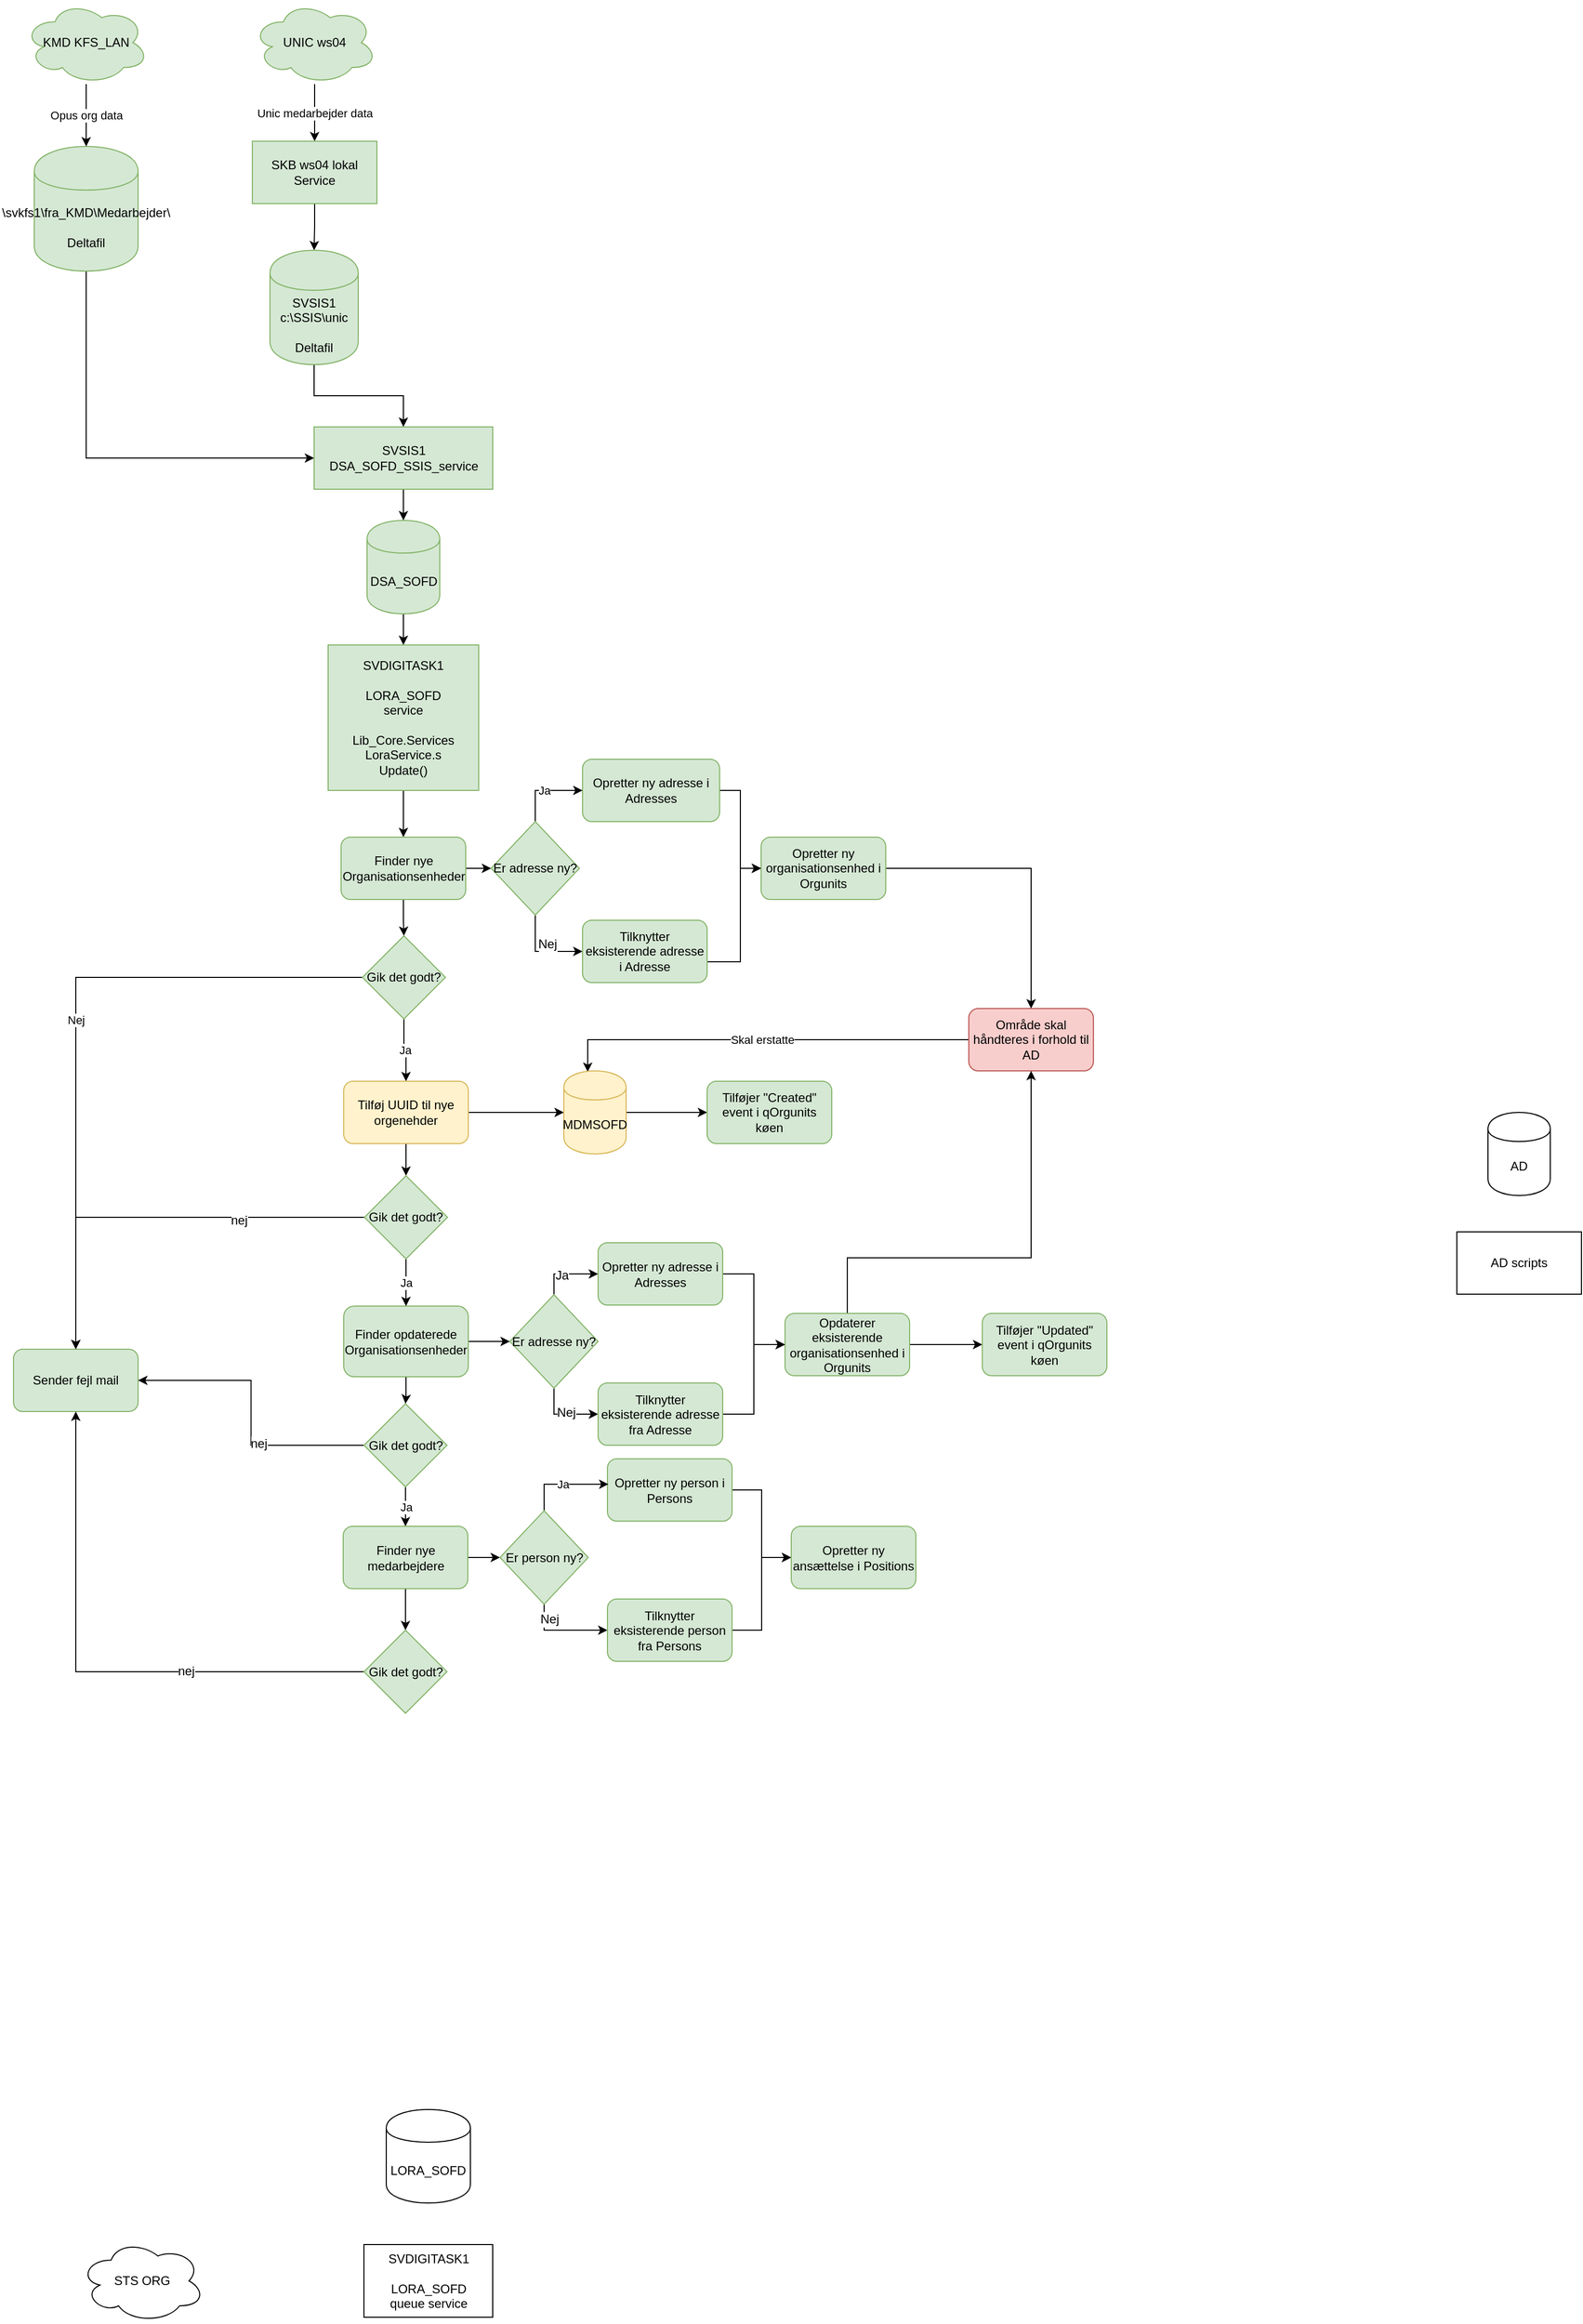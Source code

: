 <mxfile version="10.4.9" type="github"><diagram id="o5b5Y68pb12Nxzuh6uE5" name="Page-1"><mxGraphModel dx="1394" dy="771" grid="1" gridSize="10" guides="1" tooltips="1" connect="1" arrows="1" fold="1" page="1" pageScale="1" pageWidth="827" pageHeight="1169" math="0" shadow="0"><root><mxCell id="0"/><mxCell id="1" parent="0"/><mxCell id="oc2Fpqu8OoZIZFYyaqqw-1" style="edgeStyle=orthogonalEdgeStyle;rounded=0;orthogonalLoop=1;jettySize=auto;html=1;entryX=0.5;entryY=0;entryDx=0;entryDy=0;" edge="1" parent="1" source="oc2Fpqu8OoZIZFYyaqqw-2" target="oc2Fpqu8OoZIZFYyaqqw-16"><mxGeometry relative="1" as="geometry"/></mxCell><mxCell id="oc2Fpqu8OoZIZFYyaqqw-2" value="DSA_SOFD" style="shape=cylinder;whiteSpace=wrap;html=1;boundedLbl=1;backgroundOutline=1;fillColor=#d5e8d4;strokeColor=#82b366;" vertex="1" parent="1"><mxGeometry x="360.5" y="550" width="70" height="90" as="geometry"/></mxCell><mxCell id="oc2Fpqu8OoZIZFYyaqqw-3" style="edgeStyle=orthogonalEdgeStyle;rounded=0;orthogonalLoop=1;jettySize=auto;html=1;entryX=0;entryY=0.5;entryDx=0;entryDy=0;" edge="1" parent="1" source="oc2Fpqu8OoZIZFYyaqqw-4" target="oc2Fpqu8OoZIZFYyaqqw-14"><mxGeometry relative="1" as="geometry"><Array as="points"><mxPoint x="90" y="490"/></Array></mxGeometry></mxCell><mxCell id="oc2Fpqu8OoZIZFYyaqqw-4" value="&lt;div&gt;\\svkfs1\fra_KMD\Medarbejder\&lt;/div&gt;&lt;div&gt;&lt;br&gt;&lt;/div&gt;&lt;div&gt;Deltafil&lt;br&gt;&lt;/div&gt;" style="shape=cylinder;whiteSpace=wrap;html=1;boundedLbl=1;backgroundOutline=1;fillColor=#d5e8d4;strokeColor=#82b366;" vertex="1" parent="1"><mxGeometry x="40" y="190" width="100" height="120" as="geometry"/></mxCell><mxCell id="oc2Fpqu8OoZIZFYyaqqw-5" value="Opus org data" style="edgeStyle=orthogonalEdgeStyle;rounded=0;orthogonalLoop=1;jettySize=auto;html=1;" edge="1" parent="1" source="oc2Fpqu8OoZIZFYyaqqw-6" target="oc2Fpqu8OoZIZFYyaqqw-4"><mxGeometry relative="1" as="geometry"/></mxCell><mxCell id="oc2Fpqu8OoZIZFYyaqqw-6" value="KMD KFS_LAN" style="ellipse;shape=cloud;whiteSpace=wrap;html=1;fillColor=#d5e8d4;strokeColor=#82b366;" vertex="1" parent="1"><mxGeometry x="30" y="50" width="120" height="80" as="geometry"/></mxCell><mxCell id="oc2Fpqu8OoZIZFYyaqqw-7" value="Unic medarbejder data" style="edgeStyle=orthogonalEdgeStyle;rounded=0;orthogonalLoop=1;jettySize=auto;html=1;" edge="1" parent="1" source="oc2Fpqu8OoZIZFYyaqqw-8" target="oc2Fpqu8OoZIZFYyaqqw-10"><mxGeometry relative="1" as="geometry"/></mxCell><mxCell id="oc2Fpqu8OoZIZFYyaqqw-8" value="UNIC ws04" style="ellipse;shape=cloud;whiteSpace=wrap;html=1;fillColor=#d5e8d4;strokeColor=#82b366;" vertex="1" parent="1"><mxGeometry x="250" y="50" width="120" height="80" as="geometry"/></mxCell><mxCell id="oc2Fpqu8OoZIZFYyaqqw-9" style="edgeStyle=orthogonalEdgeStyle;rounded=0;orthogonalLoop=1;jettySize=auto;html=1;" edge="1" parent="1" source="oc2Fpqu8OoZIZFYyaqqw-10" target="oc2Fpqu8OoZIZFYyaqqw-12"><mxGeometry relative="1" as="geometry"/></mxCell><mxCell id="oc2Fpqu8OoZIZFYyaqqw-10" value="SKB ws04 lokal Service" style="rounded=0;whiteSpace=wrap;html=1;fillColor=#d5e8d4;strokeColor=#82b366;" vertex="1" parent="1"><mxGeometry x="250" y="185" width="120" height="60" as="geometry"/></mxCell><mxCell id="oc2Fpqu8OoZIZFYyaqqw-11" style="edgeStyle=orthogonalEdgeStyle;rounded=0;orthogonalLoop=1;jettySize=auto;html=1;entryX=0.5;entryY=0;entryDx=0;entryDy=0;" edge="1" parent="1" source="oc2Fpqu8OoZIZFYyaqqw-12" target="oc2Fpqu8OoZIZFYyaqqw-14"><mxGeometry relative="1" as="geometry"/></mxCell><mxCell id="oc2Fpqu8OoZIZFYyaqqw-12" value="&lt;div&gt;SVSIS1 &lt;br&gt;&lt;/div&gt;&lt;div&gt;c:\SSIS\unic&lt;br&gt;&lt;/div&gt;&lt;div&gt;&lt;br&gt;&lt;/div&gt;&lt;div&gt;Deltafil&lt;br&gt;&lt;/div&gt;" style="shape=cylinder;whiteSpace=wrap;html=1;boundedLbl=1;backgroundOutline=1;fillColor=#d5e8d4;strokeColor=#82b366;" vertex="1" parent="1"><mxGeometry x="267" y="290" width="85" height="110" as="geometry"/></mxCell><mxCell id="oc2Fpqu8OoZIZFYyaqqw-13" style="edgeStyle=orthogonalEdgeStyle;rounded=0;orthogonalLoop=1;jettySize=auto;html=1;entryX=0.5;entryY=0;entryDx=0;entryDy=0;" edge="1" parent="1" source="oc2Fpqu8OoZIZFYyaqqw-14" target="oc2Fpqu8OoZIZFYyaqqw-2"><mxGeometry relative="1" as="geometry"/></mxCell><mxCell id="oc2Fpqu8OoZIZFYyaqqw-14" value="&lt;div&gt;SVSIS1&lt;/div&gt;&lt;div&gt;DSA_SOFD_SSIS_service&lt;br&gt;&lt;/div&gt;" style="rounded=0;whiteSpace=wrap;html=1;fillColor=#d5e8d4;strokeColor=#82b366;" vertex="1" parent="1"><mxGeometry x="309.5" y="460" width="172" height="60" as="geometry"/></mxCell><mxCell id="oc2Fpqu8OoZIZFYyaqqw-44" style="edgeStyle=orthogonalEdgeStyle;rounded=0;orthogonalLoop=1;jettySize=auto;html=1;entryX=0.5;entryY=0;entryDx=0;entryDy=0;" edge="1" parent="1" source="oc2Fpqu8OoZIZFYyaqqw-16" target="oc2Fpqu8OoZIZFYyaqqw-29"><mxGeometry relative="1" as="geometry"><mxPoint x="406" y="889" as="sourcePoint"/></mxGeometry></mxCell><mxCell id="oc2Fpqu8OoZIZFYyaqqw-16" value="&lt;div&gt;SVDIGITASK1 &lt;br&gt;&lt;/div&gt;&lt;div&gt;&lt;br&gt;&lt;/div&gt;&lt;div&gt;LORA_SOFD&lt;/div&gt;&lt;div&gt;service&lt;/div&gt;&lt;div&gt;&lt;br&gt;&lt;/div&gt;&lt;div&gt;Lib_Core.Services&lt;/div&gt;&lt;div&gt;LoraService.s&lt;/div&gt;&lt;div&gt;Update()&lt;br&gt;&lt;/div&gt;" style="rounded=0;whiteSpace=wrap;html=1;fillColor=#d5e8d4;strokeColor=#82b366;" vertex="1" parent="1"><mxGeometry x="323" y="670" width="145" height="140" as="geometry"/></mxCell><mxCell id="oc2Fpqu8OoZIZFYyaqqw-18" value="AD" style="shape=cylinder;whiteSpace=wrap;html=1;boundedLbl=1;backgroundOutline=1;" vertex="1" parent="1"><mxGeometry x="1440" y="1120" width="60" height="80" as="geometry"/></mxCell><mxCell id="oc2Fpqu8OoZIZFYyaqqw-20" value="AD scripts" style="rounded=0;whiteSpace=wrap;html=1;" vertex="1" parent="1"><mxGeometry x="1410" y="1235" width="120" height="60" as="geometry"/></mxCell><mxCell id="oc2Fpqu8OoZIZFYyaqqw-22" value="LORA_SOFD" style="shape=cylinder;whiteSpace=wrap;html=1;boundedLbl=1;backgroundOutline=1;" vertex="1" parent="1"><mxGeometry x="379" y="2080" width="81" height="90" as="geometry"/></mxCell><mxCell id="oc2Fpqu8OoZIZFYyaqqw-23" value="STS ORG" style="ellipse;shape=cloud;whiteSpace=wrap;html=1;" vertex="1" parent="1"><mxGeometry x="84" y="2205" width="120" height="80" as="geometry"/></mxCell><mxCell id="oc2Fpqu8OoZIZFYyaqqw-26" value="&lt;div&gt;SVDIGITASK1&lt;br&gt;&lt;/div&gt;&lt;div&gt;&lt;br&gt;&lt;/div&gt;&lt;div&gt;LORA_SOFD&lt;/div&gt;&lt;div&gt;queue service&lt;/div&gt;" style="rounded=0;whiteSpace=wrap;html=1;" vertex="1" parent="1"><mxGeometry x="357.5" y="2210" width="124" height="70" as="geometry"/></mxCell><mxCell id="oc2Fpqu8OoZIZFYyaqqw-28" style="edgeStyle=orthogonalEdgeStyle;rounded=0;html=1;jettySize=auto;orthogonalLoop=1;" edge="1" parent="1" source="oc2Fpqu8OoZIZFYyaqqw-29" target="oc2Fpqu8OoZIZFYyaqqw-38"><mxGeometry relative="1" as="geometry"/></mxCell><mxCell id="oc2Fpqu8OoZIZFYyaqqw-59" style="edgeStyle=orthogonalEdgeStyle;rounded=0;orthogonalLoop=1;jettySize=auto;html=1;entryX=0.5;entryY=0;entryDx=0;entryDy=0;" edge="1" parent="1" source="oc2Fpqu8OoZIZFYyaqqw-29" target="oc2Fpqu8OoZIZFYyaqqw-58"><mxGeometry relative="1" as="geometry"/></mxCell><mxCell id="oc2Fpqu8OoZIZFYyaqqw-29" value="&lt;div&gt;Finder nye Organisationsenheder&lt;/div&gt;" style="rounded=1;whiteSpace=wrap;html=1;fillColor=#d5e8d4;strokeColor=#82b366;" vertex="1" parent="1"><mxGeometry x="335.5" y="855" width="120" height="60" as="geometry"/></mxCell><mxCell id="oc2Fpqu8OoZIZFYyaqqw-30" style="edgeStyle=orthogonalEdgeStyle;rounded=0;html=1;entryX=0.5;entryY=0;entryDx=0;entryDy=0;jettySize=auto;orthogonalLoop=1;" edge="1" parent="1" source="oc2Fpqu8OoZIZFYyaqqw-31" target="oc2Fpqu8OoZIZFYyaqqw-41"><mxGeometry relative="1" as="geometry"/></mxCell><mxCell id="oc2Fpqu8OoZIZFYyaqqw-31" value="Opretter ny organisationsenhed i Orgunits" style="rounded=1;whiteSpace=wrap;html=1;fillColor=#d5e8d4;strokeColor=#82b366;" vertex="1" parent="1"><mxGeometry x="740" y="855" width="120" height="60" as="geometry"/></mxCell><mxCell id="oc2Fpqu8OoZIZFYyaqqw-70" style="edgeStyle=orthogonalEdgeStyle;rounded=0;orthogonalLoop=1;jettySize=auto;html=1;entryX=0;entryY=0.5;entryDx=0;entryDy=0;" edge="1" parent="1" source="oc2Fpqu8OoZIZFYyaqqw-33" target="oc2Fpqu8OoZIZFYyaqqw-31"><mxGeometry relative="1" as="geometry"/></mxCell><mxCell id="oc2Fpqu8OoZIZFYyaqqw-33" value="Opretter ny adresse i Adresses" style="rounded=1;whiteSpace=wrap;html=1;fillColor=#d5e8d4;strokeColor=#82b366;" vertex="1" parent="1"><mxGeometry x="568" y="780" width="132" height="60" as="geometry"/></mxCell><mxCell id="oc2Fpqu8OoZIZFYyaqqw-34" style="edgeStyle=orthogonalEdgeStyle;rounded=0;html=1;entryX=0;entryY=0.5;entryDx=0;entryDy=0;jettySize=auto;orthogonalLoop=1;exitX=0.5;exitY=1;exitDx=0;exitDy=0;" edge="1" parent="1" source="oc2Fpqu8OoZIZFYyaqqw-38" target="oc2Fpqu8OoZIZFYyaqqw-40"><mxGeometry relative="1" as="geometry"/></mxCell><mxCell id="oc2Fpqu8OoZIZFYyaqqw-35" value="Nej" style="text;html=1;resizable=0;points=[];align=center;verticalAlign=middle;labelBackgroundColor=#ffffff;" vertex="1" connectable="0" parent="oc2Fpqu8OoZIZFYyaqqw-34"><mxGeometry x="-0.309" y="11" relative="1" as="geometry"><mxPoint as="offset"/></mxGeometry></mxCell><mxCell id="oc2Fpqu8OoZIZFYyaqqw-69" value="Ja" style="edgeStyle=orthogonalEdgeStyle;rounded=0;orthogonalLoop=1;jettySize=auto;html=1;exitX=0.5;exitY=0;exitDx=0;exitDy=0;" edge="1" parent="1" source="oc2Fpqu8OoZIZFYyaqqw-38" target="oc2Fpqu8OoZIZFYyaqqw-33"><mxGeometry relative="1" as="geometry"/></mxCell><mxCell id="oc2Fpqu8OoZIZFYyaqqw-38" value="Er adresse ny?" style="rhombus;whiteSpace=wrap;html=1;fillColor=#d5e8d4;strokeColor=#82b366;" vertex="1" parent="1"><mxGeometry x="480" y="840" width="85" height="90" as="geometry"/></mxCell><mxCell id="oc2Fpqu8OoZIZFYyaqqw-39" style="edgeStyle=orthogonalEdgeStyle;rounded=0;html=1;entryX=0;entryY=0.5;entryDx=0;entryDy=0;jettySize=auto;orthogonalLoop=1;" edge="1" parent="1" source="oc2Fpqu8OoZIZFYyaqqw-40" target="oc2Fpqu8OoZIZFYyaqqw-31"><mxGeometry relative="1" as="geometry"><Array as="points"><mxPoint x="720" y="975"/><mxPoint x="720" y="885"/></Array></mxGeometry></mxCell><mxCell id="oc2Fpqu8OoZIZFYyaqqw-40" value="Tilknytter eksisterende adresse i Adresse" style="rounded=1;whiteSpace=wrap;html=1;fillColor=#d5e8d4;strokeColor=#82b366;" vertex="1" parent="1"><mxGeometry x="568" y="935" width="120" height="60" as="geometry"/></mxCell><mxCell id="oc2Fpqu8OoZIZFYyaqqw-85" value="Skal erstatte" style="edgeStyle=orthogonalEdgeStyle;rounded=0;orthogonalLoop=1;jettySize=auto;html=1;entryX=0.383;entryY=0.013;entryDx=0;entryDy=0;entryPerimeter=0;" edge="1" parent="1" source="oc2Fpqu8OoZIZFYyaqqw-41" target="oc2Fpqu8OoZIZFYyaqqw-72"><mxGeometry relative="1" as="geometry"/></mxCell><mxCell id="oc2Fpqu8OoZIZFYyaqqw-41" value="Område skal håndteres i forhold til AD" style="rounded=1;whiteSpace=wrap;html=1;fillColor=#f8cecc;strokeColor=#b85450;" vertex="1" parent="1"><mxGeometry x="940" y="1020" width="120" height="60" as="geometry"/></mxCell><mxCell id="oc2Fpqu8OoZIZFYyaqqw-45" style="edgeStyle=orthogonalEdgeStyle;rounded=0;html=1;entryX=0;entryY=0.5;entryDx=0;entryDy=0;jettySize=auto;orthogonalLoop=1;" edge="1" parent="1" source="oc2Fpqu8OoZIZFYyaqqw-46" target="oc2Fpqu8OoZIZFYyaqqw-54"><mxGeometry relative="1" as="geometry"/></mxCell><mxCell id="oc2Fpqu8OoZIZFYyaqqw-101" style="edgeStyle=orthogonalEdgeStyle;rounded=0;orthogonalLoop=1;jettySize=auto;html=1;" edge="1" parent="1" source="oc2Fpqu8OoZIZFYyaqqw-46" target="oc2Fpqu8OoZIZFYyaqqw-98"><mxGeometry relative="1" as="geometry"/></mxCell><mxCell id="oc2Fpqu8OoZIZFYyaqqw-46" value="Finder opdaterede Organisationsenheder" style="rounded=1;whiteSpace=wrap;html=1;fillColor=#d5e8d4;strokeColor=#82b366;" vertex="1" parent="1"><mxGeometry x="338" y="1306.5" width="120" height="68" as="geometry"/></mxCell><mxCell id="oc2Fpqu8OoZIZFYyaqqw-57" style="edgeStyle=orthogonalEdgeStyle;rounded=0;orthogonalLoop=1;jettySize=auto;html=1;entryX=0.5;entryY=1;entryDx=0;entryDy=0;" edge="1" parent="1" source="oc2Fpqu8OoZIZFYyaqqw-47" target="oc2Fpqu8OoZIZFYyaqqw-41"><mxGeometry relative="1" as="geometry"><mxPoint x="1262" y="1315" as="targetPoint"/><Array as="points"><mxPoint x="823" y="1260"/><mxPoint x="1000" y="1260"/></Array></mxGeometry></mxCell><mxCell id="oc2Fpqu8OoZIZFYyaqqw-66" style="edgeStyle=orthogonalEdgeStyle;rounded=0;orthogonalLoop=1;jettySize=auto;html=1;" edge="1" parent="1" source="oc2Fpqu8OoZIZFYyaqqw-47" target="oc2Fpqu8OoZIZFYyaqqw-65"><mxGeometry relative="1" as="geometry"/></mxCell><mxCell id="oc2Fpqu8OoZIZFYyaqqw-47" value="Opdaterer eksisterende organisationsenhed i Orgunits" style="rounded=1;whiteSpace=wrap;html=1;fillColor=#d5e8d4;strokeColor=#82b366;" vertex="1" parent="1"><mxGeometry x="763" y="1313.5" width="120" height="60" as="geometry"/></mxCell><mxCell id="oc2Fpqu8OoZIZFYyaqqw-48" style="edgeStyle=orthogonalEdgeStyle;rounded=0;html=1;entryX=0;entryY=0.5;entryDx=0;entryDy=0;jettySize=auto;orthogonalLoop=1;" edge="1" parent="1" source="oc2Fpqu8OoZIZFYyaqqw-49" target="oc2Fpqu8OoZIZFYyaqqw-47"><mxGeometry relative="1" as="geometry"/></mxCell><mxCell id="oc2Fpqu8OoZIZFYyaqqw-49" value="Opretter ny adresse i Adresses" style="rounded=1;whiteSpace=wrap;html=1;fillColor=#d5e8d4;strokeColor=#82b366;" vertex="1" parent="1"><mxGeometry x="583" y="1245.5" width="120" height="60" as="geometry"/></mxCell><mxCell id="oc2Fpqu8OoZIZFYyaqqw-50" style="edgeStyle=orthogonalEdgeStyle;rounded=0;html=1;entryX=0;entryY=0.5;entryDx=0;entryDy=0;jettySize=auto;orthogonalLoop=1;exitX=0.5;exitY=1;exitDx=0;exitDy=0;" edge="1" parent="1" source="oc2Fpqu8OoZIZFYyaqqw-54" target="oc2Fpqu8OoZIZFYyaqqw-56"><mxGeometry relative="1" as="geometry"/></mxCell><mxCell id="oc2Fpqu8OoZIZFYyaqqw-51" value="Nej" style="text;html=1;resizable=0;points=[];align=center;verticalAlign=middle;labelBackgroundColor=#ffffff;" vertex="1" connectable="0" parent="oc2Fpqu8OoZIZFYyaqqw-50"><mxGeometry x="-0.309" y="11" relative="1" as="geometry"><mxPoint as="offset"/></mxGeometry></mxCell><mxCell id="oc2Fpqu8OoZIZFYyaqqw-52" style="edgeStyle=orthogonalEdgeStyle;rounded=0;html=1;entryX=0;entryY=0.5;entryDx=0;entryDy=0;jettySize=auto;orthogonalLoop=1;exitX=0.5;exitY=0;exitDx=0;exitDy=0;" edge="1" parent="1" source="oc2Fpqu8OoZIZFYyaqqw-54" target="oc2Fpqu8OoZIZFYyaqqw-49"><mxGeometry relative="1" as="geometry"/></mxCell><mxCell id="oc2Fpqu8OoZIZFYyaqqw-53" value="Ja" style="text;html=1;resizable=0;points=[];align=center;verticalAlign=middle;labelBackgroundColor=#ffffff;" vertex="1" connectable="0" parent="oc2Fpqu8OoZIZFYyaqqw-52"><mxGeometry x="-0.385" y="-7" relative="1" as="geometry"><mxPoint as="offset"/></mxGeometry></mxCell><mxCell id="oc2Fpqu8OoZIZFYyaqqw-54" value="Er adresse ny?" style="rhombus;whiteSpace=wrap;html=1;fillColor=#d5e8d4;strokeColor=#82b366;" vertex="1" parent="1"><mxGeometry x="498" y="1295.5" width="85" height="90" as="geometry"/></mxCell><mxCell id="oc2Fpqu8OoZIZFYyaqqw-55" style="edgeStyle=orthogonalEdgeStyle;rounded=0;html=1;entryX=0;entryY=0.5;entryDx=0;entryDy=0;jettySize=auto;orthogonalLoop=1;" edge="1" parent="1" source="oc2Fpqu8OoZIZFYyaqqw-56" target="oc2Fpqu8OoZIZFYyaqqw-47"><mxGeometry relative="1" as="geometry"/></mxCell><mxCell id="oc2Fpqu8OoZIZFYyaqqw-56" value="Tilknytter eksisterende adresse fra Adresse" style="rounded=1;whiteSpace=wrap;html=1;fillColor=#d5e8d4;strokeColor=#82b366;" vertex="1" parent="1"><mxGeometry x="583" y="1380.5" width="120" height="60" as="geometry"/></mxCell><mxCell id="oc2Fpqu8OoZIZFYyaqqw-60" value="Ja" style="edgeStyle=orthogonalEdgeStyle;rounded=0;orthogonalLoop=1;jettySize=auto;html=1;entryX=0.5;entryY=0;entryDx=0;entryDy=0;" edge="1" parent="1" source="oc2Fpqu8OoZIZFYyaqqw-58" target="oc2Fpqu8OoZIZFYyaqqw-71"><mxGeometry relative="1" as="geometry"><mxPoint x="420" y="1085" as="targetPoint"/></mxGeometry></mxCell><mxCell id="oc2Fpqu8OoZIZFYyaqqw-61" value="Nej" style="edgeStyle=orthogonalEdgeStyle;rounded=0;orthogonalLoop=1;jettySize=auto;html=1;" edge="1" parent="1" source="oc2Fpqu8OoZIZFYyaqqw-58" target="oc2Fpqu8OoZIZFYyaqqw-63"><mxGeometry relative="1" as="geometry"><mxPoint x="330" y="1025" as="targetPoint"/></mxGeometry></mxCell><mxCell id="oc2Fpqu8OoZIZFYyaqqw-58" value="Gik det godt?" style="rhombus;whiteSpace=wrap;html=1;rounded=0;fillColor=#d5e8d4;strokeColor=#82b366;" vertex="1" parent="1"><mxGeometry x="356" y="950" width="80" height="80" as="geometry"/></mxCell><mxCell id="oc2Fpqu8OoZIZFYyaqqw-63" value="Sender fejl mail" style="rounded=1;whiteSpace=wrap;html=1;fillColor=#d5e8d4;strokeColor=#82b366;" vertex="1" parent="1"><mxGeometry x="20" y="1348" width="120" height="60" as="geometry"/></mxCell><mxCell id="oc2Fpqu8OoZIZFYyaqqw-65" value="Tilføjer &quot;Updated&quot; event i qOrgunits køen" style="rounded=1;whiteSpace=wrap;html=1;fillColor=#d5e8d4;strokeColor=#82b366;" vertex="1" parent="1"><mxGeometry x="953" y="1313.5" width="120" height="60" as="geometry"/></mxCell><mxCell id="oc2Fpqu8OoZIZFYyaqqw-73" style="edgeStyle=orthogonalEdgeStyle;rounded=0;orthogonalLoop=1;jettySize=auto;html=1;" edge="1" parent="1" source="oc2Fpqu8OoZIZFYyaqqw-71" target="oc2Fpqu8OoZIZFYyaqqw-72"><mxGeometry relative="1" as="geometry"/></mxCell><mxCell id="oc2Fpqu8OoZIZFYyaqqw-79" style="edgeStyle=orthogonalEdgeStyle;rounded=0;orthogonalLoop=1;jettySize=auto;html=1;" edge="1" parent="1" source="oc2Fpqu8OoZIZFYyaqqw-71" target="oc2Fpqu8OoZIZFYyaqqw-78"><mxGeometry relative="1" as="geometry"/></mxCell><mxCell id="oc2Fpqu8OoZIZFYyaqqw-71" value="Tilføj UUID til nye orgenehder" style="rounded=1;whiteSpace=wrap;html=1;fillColor=#fff2cc;strokeColor=#d6b656;" vertex="1" parent="1"><mxGeometry x="338" y="1090" width="120" height="60" as="geometry"/></mxCell><mxCell id="oc2Fpqu8OoZIZFYyaqqw-77" style="edgeStyle=orthogonalEdgeStyle;rounded=0;orthogonalLoop=1;jettySize=auto;html=1;" edge="1" parent="1" source="oc2Fpqu8OoZIZFYyaqqw-72" target="oc2Fpqu8OoZIZFYyaqqw-76"><mxGeometry relative="1" as="geometry"/></mxCell><mxCell id="oc2Fpqu8OoZIZFYyaqqw-72" value="MDMSOFD" style="shape=cylinder;whiteSpace=wrap;html=1;boundedLbl=1;backgroundOutline=1;rounded=1;fillColor=#fff2cc;strokeColor=#d6b656;" vertex="1" parent="1"><mxGeometry x="550" y="1080" width="60" height="80" as="geometry"/></mxCell><mxCell id="oc2Fpqu8OoZIZFYyaqqw-76" value="Tilføjer &quot;Created&quot; event i qOrgunits køen" style="rounded=1;whiteSpace=wrap;html=1;fillColor=#d5e8d4;strokeColor=#82b366;" vertex="1" parent="1"><mxGeometry x="688" y="1090" width="120" height="60" as="geometry"/></mxCell><mxCell id="oc2Fpqu8OoZIZFYyaqqw-80" style="edgeStyle=orthogonalEdgeStyle;rounded=0;orthogonalLoop=1;jettySize=auto;html=1;" edge="1" parent="1" source="oc2Fpqu8OoZIZFYyaqqw-78" target="oc2Fpqu8OoZIZFYyaqqw-63"><mxGeometry relative="1" as="geometry"/></mxCell><mxCell id="oc2Fpqu8OoZIZFYyaqqw-81" value="nej" style="text;html=1;resizable=0;points=[];align=center;verticalAlign=middle;labelBackgroundColor=#ffffff;" vertex="1" connectable="0" parent="oc2Fpqu8OoZIZFYyaqqw-80"><mxGeometry x="-0.403" y="3" relative="1" as="geometry"><mxPoint as="offset"/></mxGeometry></mxCell><mxCell id="oc2Fpqu8OoZIZFYyaqqw-82" value="Ja" style="edgeStyle=orthogonalEdgeStyle;rounded=0;orthogonalLoop=1;jettySize=auto;html=1;" edge="1" parent="1" source="oc2Fpqu8OoZIZFYyaqqw-78" target="oc2Fpqu8OoZIZFYyaqqw-46"><mxGeometry relative="1" as="geometry"/></mxCell><mxCell id="oc2Fpqu8OoZIZFYyaqqw-78" value="Gik det godt?" style="rhombus;whiteSpace=wrap;html=1;rounded=0;fillColor=#d5e8d4;strokeColor=#82b366;" vertex="1" parent="1"><mxGeometry x="358" y="1181" width="80" height="80" as="geometry"/></mxCell><mxCell id="oc2Fpqu8OoZIZFYyaqqw-86" style="edgeStyle=orthogonalEdgeStyle;rounded=0;html=1;jettySize=auto;orthogonalLoop=1;" edge="1" parent="1" source="oc2Fpqu8OoZIZFYyaqqw-87" target="oc2Fpqu8OoZIZFYyaqqw-94"><mxGeometry relative="1" as="geometry"/></mxCell><mxCell id="oc2Fpqu8OoZIZFYyaqqw-107" style="edgeStyle=orthogonalEdgeStyle;rounded=0;orthogonalLoop=1;jettySize=auto;html=1;" edge="1" parent="1" source="oc2Fpqu8OoZIZFYyaqqw-87" target="oc2Fpqu8OoZIZFYyaqqw-106"><mxGeometry relative="1" as="geometry"/></mxCell><mxCell id="oc2Fpqu8OoZIZFYyaqqw-87" value="Finder nye medarbejdere" style="rounded=1;whiteSpace=wrap;html=1;fillColor=#d5e8d4;strokeColor=#82b366;" vertex="1" parent="1"><mxGeometry x="337.5" y="1518.5" width="120" height="60" as="geometry"/></mxCell><mxCell id="oc2Fpqu8OoZIZFYyaqqw-88" style="edgeStyle=orthogonalEdgeStyle;rounded=0;html=1;entryX=0;entryY=0.5;entryDx=0;entryDy=0;jettySize=auto;orthogonalLoop=1;" edge="1" parent="1" source="oc2Fpqu8OoZIZFYyaqqw-89" target="oc2Fpqu8OoZIZFYyaqqw-97"><mxGeometry relative="1" as="geometry"/></mxCell><mxCell id="oc2Fpqu8OoZIZFYyaqqw-89" value="Opretter ny person i Persons" style="rounded=1;whiteSpace=wrap;html=1;fillColor=#d5e8d4;strokeColor=#82b366;" vertex="1" parent="1"><mxGeometry x="592" y="1453.5" width="120" height="60" as="geometry"/></mxCell><mxCell id="oc2Fpqu8OoZIZFYyaqqw-90" style="edgeStyle=orthogonalEdgeStyle;rounded=0;html=1;entryX=0;entryY=0.5;entryDx=0;entryDy=0;jettySize=auto;orthogonalLoop=1;exitX=0.5;exitY=1;exitDx=0;exitDy=0;" edge="1" parent="1" source="oc2Fpqu8OoZIZFYyaqqw-94" target="oc2Fpqu8OoZIZFYyaqqw-96"><mxGeometry relative="1" as="geometry"/></mxCell><mxCell id="oc2Fpqu8OoZIZFYyaqqw-91" value="Nej" style="text;html=1;resizable=0;points=[];align=center;verticalAlign=middle;labelBackgroundColor=#ffffff;" vertex="1" connectable="0" parent="oc2Fpqu8OoZIZFYyaqqw-90"><mxGeometry x="-0.309" y="11" relative="1" as="geometry"><mxPoint as="offset"/></mxGeometry></mxCell><mxCell id="oc2Fpqu8OoZIZFYyaqqw-104" value="Ja" style="edgeStyle=orthogonalEdgeStyle;rounded=0;orthogonalLoop=1;jettySize=auto;html=1;entryX=0.008;entryY=0.408;entryDx=0;entryDy=0;entryPerimeter=0;exitX=0.5;exitY=0;exitDx=0;exitDy=0;" edge="1" parent="1" source="oc2Fpqu8OoZIZFYyaqqw-94" target="oc2Fpqu8OoZIZFYyaqqw-89"><mxGeometry relative="1" as="geometry"/></mxCell><mxCell id="oc2Fpqu8OoZIZFYyaqqw-94" value="Er person ny?" style="rhombus;whiteSpace=wrap;html=1;fillColor=#d5e8d4;strokeColor=#82b366;" vertex="1" parent="1"><mxGeometry x="488.5" y="1503.5" width="85" height="90" as="geometry"/></mxCell><mxCell id="oc2Fpqu8OoZIZFYyaqqw-95" style="edgeStyle=orthogonalEdgeStyle;rounded=0;html=1;entryX=0;entryY=0.5;entryDx=0;entryDy=0;jettySize=auto;orthogonalLoop=1;" edge="1" parent="1" source="oc2Fpqu8OoZIZFYyaqqw-96" target="oc2Fpqu8OoZIZFYyaqqw-97"><mxGeometry relative="1" as="geometry"/></mxCell><mxCell id="oc2Fpqu8OoZIZFYyaqqw-96" value="Tilknytter eksisterende person fra Persons" style="rounded=1;whiteSpace=wrap;html=1;fillColor=#d5e8d4;strokeColor=#82b366;" vertex="1" parent="1"><mxGeometry x="592" y="1588.5" width="120" height="60" as="geometry"/></mxCell><mxCell id="oc2Fpqu8OoZIZFYyaqqw-97" value="Opretter ny ansættelse i Positions" style="rounded=1;whiteSpace=wrap;html=1;fillColor=#d5e8d4;strokeColor=#82b366;" vertex="1" parent="1"><mxGeometry x="769" y="1518.5" width="120" height="60" as="geometry"/></mxCell><mxCell id="oc2Fpqu8OoZIZFYyaqqw-99" style="edgeStyle=orthogonalEdgeStyle;rounded=0;orthogonalLoop=1;jettySize=auto;html=1;" edge="1" parent="1" source="oc2Fpqu8OoZIZFYyaqqw-98" target="oc2Fpqu8OoZIZFYyaqqw-63"><mxGeometry relative="1" as="geometry"/></mxCell><mxCell id="oc2Fpqu8OoZIZFYyaqqw-100" value="nej" style="text;html=1;resizable=0;points=[];align=center;verticalAlign=middle;labelBackgroundColor=#ffffff;" vertex="1" connectable="0" parent="oc2Fpqu8OoZIZFYyaqqw-99"><mxGeometry x="-0.275" y="-2" relative="1" as="geometry"><mxPoint as="offset"/></mxGeometry></mxCell><mxCell id="oc2Fpqu8OoZIZFYyaqqw-102" value="Ja" style="edgeStyle=orthogonalEdgeStyle;rounded=0;orthogonalLoop=1;jettySize=auto;html=1;entryX=0.5;entryY=0;entryDx=0;entryDy=0;" edge="1" parent="1" source="oc2Fpqu8OoZIZFYyaqqw-98" target="oc2Fpqu8OoZIZFYyaqqw-87"><mxGeometry relative="1" as="geometry"/></mxCell><mxCell id="oc2Fpqu8OoZIZFYyaqqw-98" value="Gik det godt?" style="rhombus;whiteSpace=wrap;html=1;rounded=0;fillColor=#d5e8d4;strokeColor=#82b366;" vertex="1" parent="1"><mxGeometry x="357.5" y="1400.5" width="80" height="80" as="geometry"/></mxCell><mxCell id="oc2Fpqu8OoZIZFYyaqqw-108" style="edgeStyle=orthogonalEdgeStyle;rounded=0;orthogonalLoop=1;jettySize=auto;html=1;" edge="1" parent="1" source="oc2Fpqu8OoZIZFYyaqqw-106" target="oc2Fpqu8OoZIZFYyaqqw-63"><mxGeometry relative="1" as="geometry"/></mxCell><mxCell id="oc2Fpqu8OoZIZFYyaqqw-109" value="nej" style="text;html=1;resizable=0;points=[];align=center;verticalAlign=middle;labelBackgroundColor=#ffffff;" vertex="1" connectable="0" parent="oc2Fpqu8OoZIZFYyaqqw-108"><mxGeometry x="-0.35" y="-1" relative="1" as="geometry"><mxPoint as="offset"/></mxGeometry></mxCell><mxCell id="oc2Fpqu8OoZIZFYyaqqw-106" value="Gik det godt?" style="rhombus;whiteSpace=wrap;html=1;rounded=0;fillColor=#d5e8d4;strokeColor=#82b366;" vertex="1" parent="1"><mxGeometry x="357.5" y="1618.5" width="80" height="80" as="geometry"/></mxCell></root></mxGraphModel></diagram></mxfile>